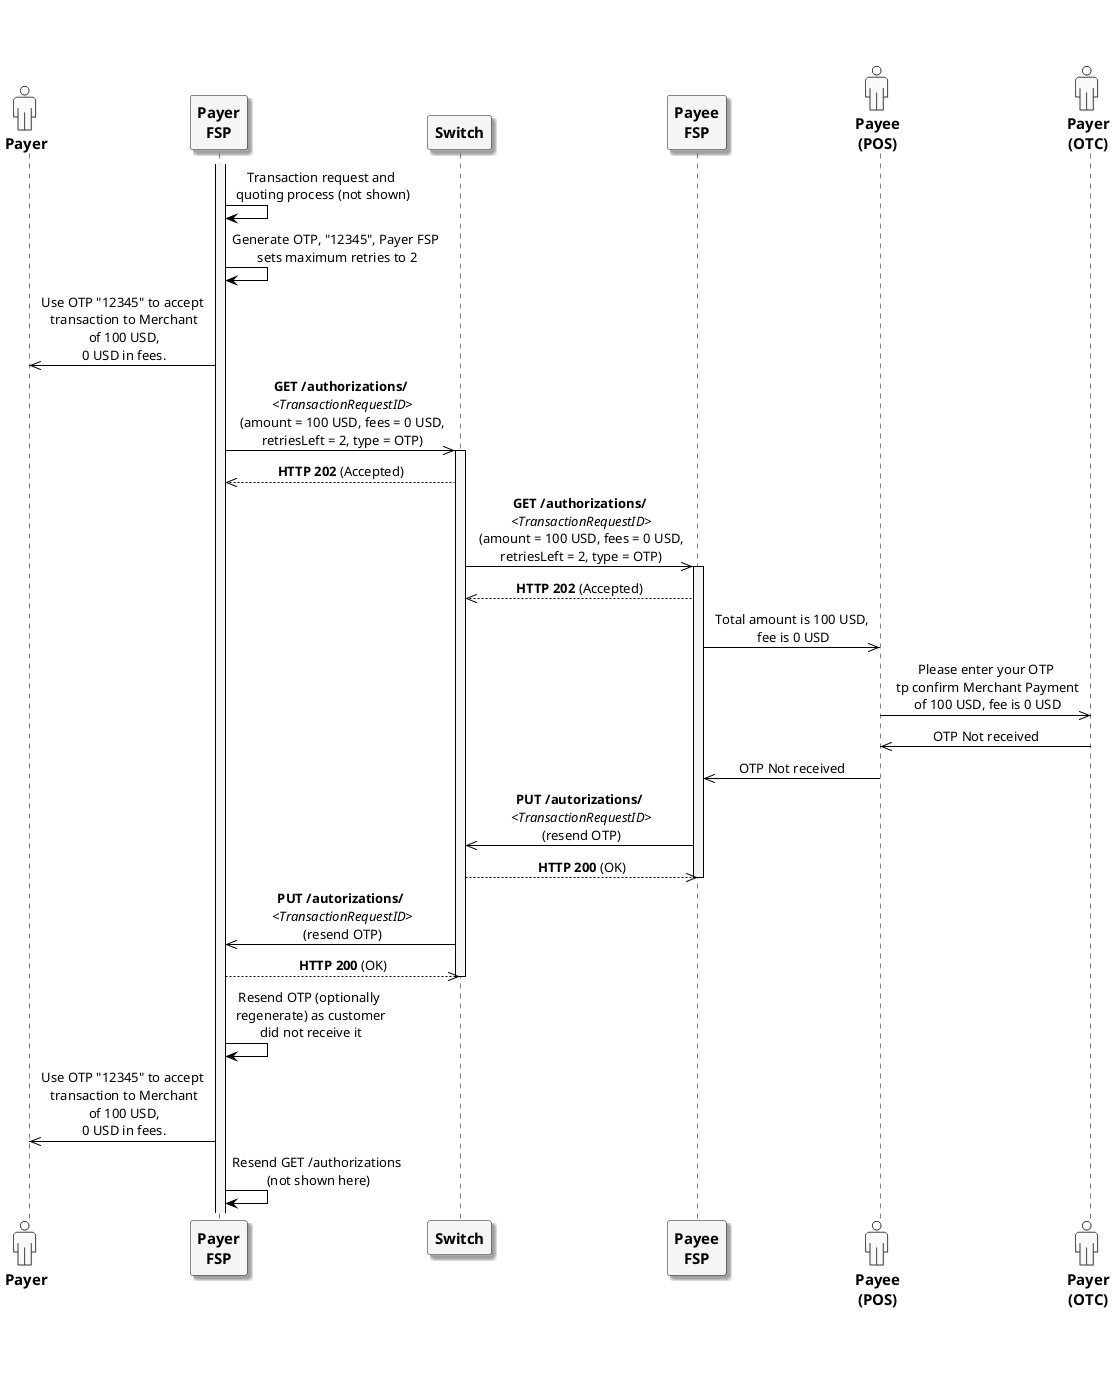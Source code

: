 /'*****
License
--------------
Copyright © 2017 Bill & Melinda Gates Foundation
The Mojaloop files are made available by the Bill & Melinda Gates Foundation under the Apache License, Version 2.0 (the "License") and you may not use these files except in compliance with the License. You may obtain a copy of the License at
http://www.apache.org/licenses/LICENSE-2.0
Unless required by applicable law or agreed to in writing, the Mojaloop files are distributed on an "AS IS" BASIS, WITHOUT WARRANTIES OR CONDITIONS OF ANY KIND, either express or implied. See the License for the specific language governing permissions and limitations under the License.
Contributors
--------------
This is the official list of the Mojaloop project contributors for this file.
Names of the original copyright holders (individuals or organizations)
should be listed with a '*' in the first column. People who have
contributed from an organization can be listed under the organization
that actually holds the copyright for their contributions (see the
Gates Foundation organization for an example). Those individuals should have
their names indented and be marked with a '-'. Email address can be added
optionally within square brackets <email>.
* Gates Foundation
- Name Surname <name.surname@gatesfoundation.com>

* Henk Kodde <henk.kodde@modusbox.com>
--------------
******'/

@startuml

' define actor image
sprite $actor [25x48/16] {
    0000000000010000000000000
    0000000006CAC910000000000
    0000000095101292000000000
    0000000651000119000000000
    0000000B10000018400000000
    0000001A10000016600000000
    0000000B10000017510000000
    000000083100001A210000000
    0000000191000176110000000
    000000003A866A61100000000
    0000000000466211100000000
    0003333333334443333310000
    0088888888888888888892000
    0821111111111111111118200
    8311111111111111111111A00
    A111111111111111111111A20
    A111111111111111111111A20
    A111111111111111111111A20
    A111111111111111111111A20
    A111111111111111111111A20
    A111111111111111111111A20
    A111111111111111111111A20
    A111111111111111111111A20
    A111551111111111138111A20
    A111661111111111139111A20
    A211661111111111139111A20
    A211661111111111139111A20
    A211661111161111139111A20
    A2116611111A2111139111A20
    A2116611111A2111139111A20
    A2116611111A2111139111A20
    A7669611111A211113A666B20
    36669611111A211113A666610
    00016611111A2111139111110
    00006611111A2111139100000
    00006611111A2111139100000
    00006611111A2111139100000
    00006611111A2111139100000
    00006611111A2111139100000
    00006611111A2111139100000
    00006611111A2111139100000
    00006611111A2111139100000
    00006611111A2111139100000
    00006611111A2111139100000
    00006966666B7666679100000
    0000266666666666664100000
    0000000111111111111100000
    0000000000000000000000000
}

' declaring skinparam
skinparam sequenceMessageAlign center
skinparam shadowing false
skinparam defaultFontName Arial
skinparam monochrome true
skinparam SequenceLifeLineBackgroundColor WhiteSmoke
skinparam SequenceLifeLineBorderColor Black
skinparam ActorFontStyle Bold
skinparam ActorFontSize 15
skinparam ParticipantFontStyle Bold
skinparam ParticipantFontSize 15
skinparam ParticipantBackgroundColor WhiteSmoke
skinparam ArrowColor Black

skinparam actor {
    Bordercolor none
    Backgroundcolor none
    shadowing false
}

skinparam participant {
    shadowing true
}

' declare title
' title Payer requests resend of authorization value (OTP)

' Actor Keys:
' participant - FSP(Payer/Payee) and Switch
' actor - Payee/Payer(OTC/POS)

' declare actors
actor "<$actor>\nPayer" as Payer
participant "Payer\nFSP" as PayerFSP
participant "Switch" as Switch
participant "Payee\nFSP" as PayeeFSP
actor "<$actor>\nPayee\n(POS)" as PayeePOS
actor "<$actor>\nPayer\n(OTC)" as PayerOTC

' start flow

activate PayerFSP
PayerFSP -> PayerFSP: Transaction request and\n quoting process (not shown)
PayerFSP -> PayerFSP: Generate OTP, "12345", Payer FSP\n sets maximum retries to 2
Payer <<- PayerFSP: Use OTP "12345" to accept\n transaction to Merchant\n of 100 USD,\n 0 USD in fees.
PayerFSP ->> Switch: **GET /authorizations/**\n <i><TransactionRequestID></i>\n (amount = 100 USD, fees = 0 USD,\n retriesLeft = 2, type = OTP)
activate Switch
PayerFSP <<-- Switch: **HTTP 202** (Accepted)
Switch ->> PayeeFSP: **GET /authorizations/**\n <i><TransactionRequestID></i>\n (amount = 100 USD, fees = 0 USD,\n retriesLeft = 2, type = OTP)
activate PayeeFSP
Switch <<-- PayeeFSP: **HTTP 202** (Accepted)
PayeeFSP ->> PayeePOS: Total amount is 100 USD,\n fee is 0 USD
PayeePOS ->> PayerOTC: Please enter your OTP\n tp confirm Merchant Payment\n of 100 USD, fee is 0 USD
PayeePOS <<- PayerOTC: OTP Not received
PayeeFSP <<- PayeePOS: OTP Not received
Switch <<- PayeeFSP: **PUT /autorizations/**\n <i><TransactionRequestID></i>\n (resend OTP)
Switch -->> PayeeFSP: **HTTP 200** (OK)
deactivate PayeeFSP
PayerFSP <<- Switch:  **PUT /autorizations/**\n <i><TransactionRequestID></i>\n (resend OTP)
PayerFSP -->> Switch: **HTTP 200** (OK)
deactivate Switch
PayerFSP -> PayerFSP: Resend OTP (optionally\n regenerate) as customer\n did not receive it
Payer <<- PayerFSP: Use OTP "12345" to accept\n transaction to Merchant\n of 100 USD,\n 0 USD in fees.
PayerFSP -> PayerFSP: Resend GET /authorizations\n (not shown here)
' deactivate PayerFSP
@enduml
